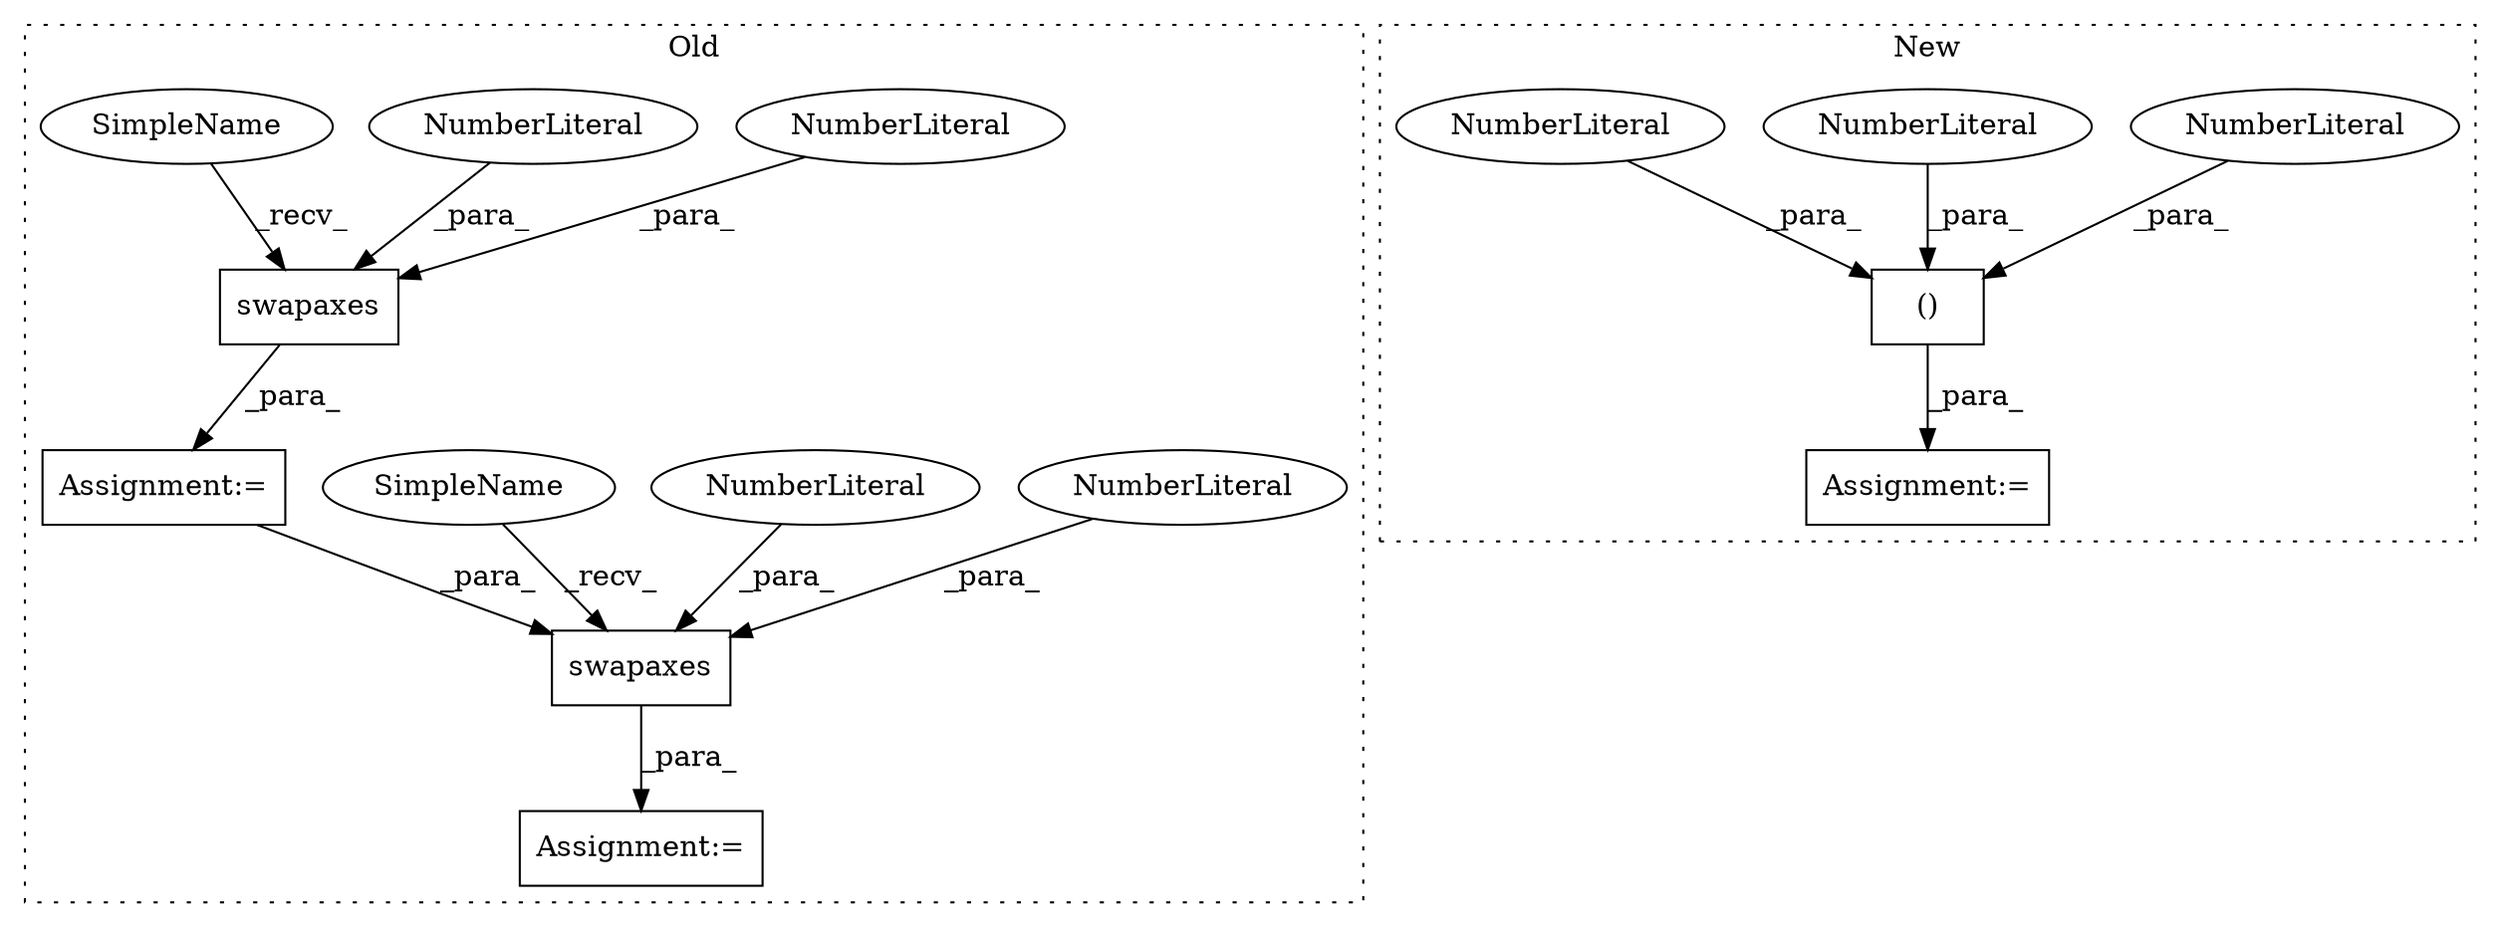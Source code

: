 digraph G {
subgraph cluster0 {
1 [label="swapaxes" a="32" s="5163,5188" l="9,1" shape="box"];
3 [label="NumberLiteral" a="34" s="5187" l="1" shape="ellipse"];
4 [label="NumberLiteral" a="34" s="5185" l="1" shape="ellipse"];
5 [label="Assignment:=" a="7" s="5156" l="1" shape="box"];
10 [label="swapaxes" a="32" s="4405,4430" l="9,1" shape="box"];
11 [label="NumberLiteral" a="34" s="4427" l="1" shape="ellipse"];
12 [label="NumberLiteral" a="34" s="4429" l="1" shape="ellipse"];
13 [label="Assignment:=" a="7" s="4398" l="1" shape="box"];
14 [label="SimpleName" a="42" s="5157" l="5" shape="ellipse"];
15 [label="SimpleName" a="42" s="4399" l="5" shape="ellipse"];
label = "Old";
style="dotted";
}
subgraph cluster1 {
2 [label="()" a="106" s="3802" l="71" shape="box"];
6 [label="Assignment:=" a="7" s="3763" l="1" shape="box"];
7 [label="NumberLiteral" a="34" s="3856" l="2" shape="ellipse"];
8 [label="NumberLiteral" a="34" s="3871" l="2" shape="ellipse"];
9 [label="NumberLiteral" a="34" s="3842" l="1" shape="ellipse"];
label = "New";
style="dotted";
}
1 -> 5 [label="_para_"];
2 -> 6 [label="_para_"];
3 -> 1 [label="_para_"];
4 -> 1 [label="_para_"];
7 -> 2 [label="_para_"];
8 -> 2 [label="_para_"];
9 -> 2 [label="_para_"];
10 -> 13 [label="_para_"];
11 -> 10 [label="_para_"];
12 -> 10 [label="_para_"];
13 -> 1 [label="_para_"];
14 -> 1 [label="_recv_"];
15 -> 10 [label="_recv_"];
}
